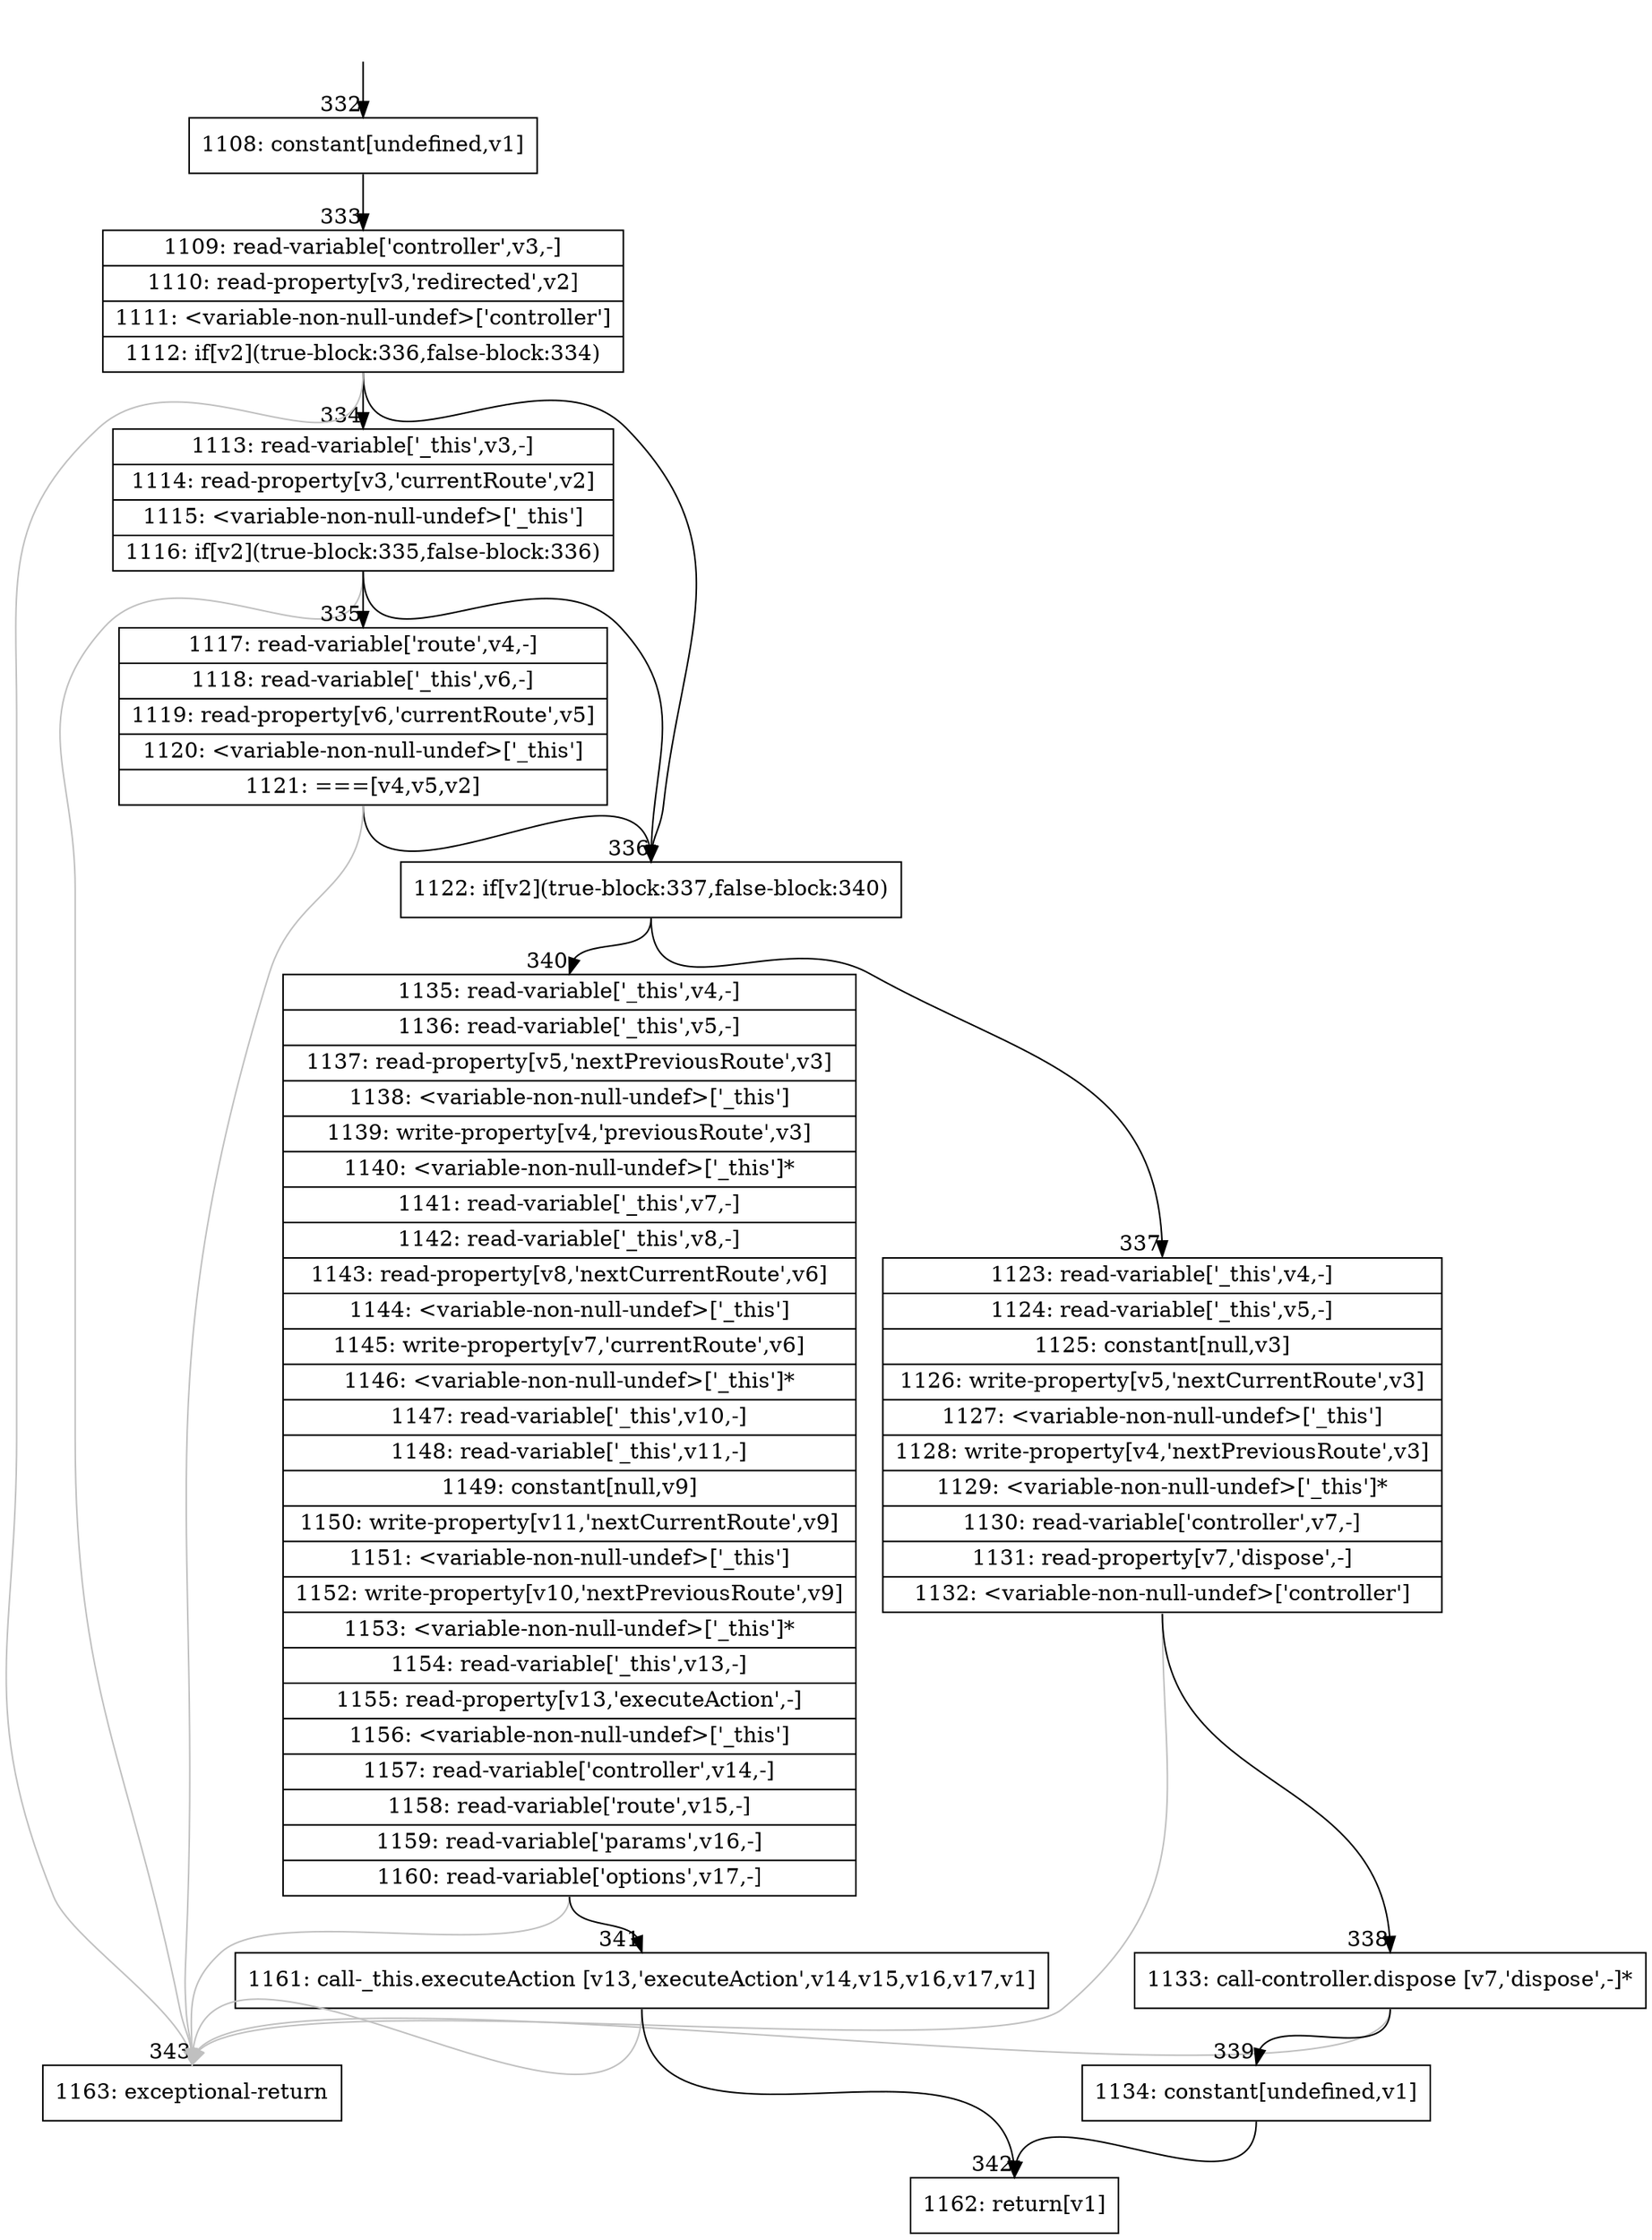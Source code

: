 digraph {
rankdir="TD"
BB_entry35[shape=none,label=""];
BB_entry35 -> BB332 [tailport=s, headport=n, headlabel="    332"]
BB332 [shape=record label="{1108: constant[undefined,v1]}" ] 
BB332 -> BB333 [tailport=s, headport=n, headlabel="      333"]
BB333 [shape=record label="{1109: read-variable['controller',v3,-]|1110: read-property[v3,'redirected',v2]|1111: \<variable-non-null-undef\>['controller']|1112: if[v2](true-block:336,false-block:334)}" ] 
BB333 -> BB336 [tailport=s, headport=n, headlabel="      336"]
BB333 -> BB334 [tailport=s, headport=n, headlabel="      334"]
BB333 -> BB343 [tailport=s, headport=n, color=gray, headlabel="      343"]
BB334 [shape=record label="{1113: read-variable['_this',v3,-]|1114: read-property[v3,'currentRoute',v2]|1115: \<variable-non-null-undef\>['_this']|1116: if[v2](true-block:335,false-block:336)}" ] 
BB334 -> BB336 [tailport=s, headport=n]
BB334 -> BB335 [tailport=s, headport=n, headlabel="      335"]
BB334 -> BB343 [tailport=s, headport=n, color=gray]
BB335 [shape=record label="{1117: read-variable['route',v4,-]|1118: read-variable['_this',v6,-]|1119: read-property[v6,'currentRoute',v5]|1120: \<variable-non-null-undef\>['_this']|1121: ===[v4,v5,v2]}" ] 
BB335 -> BB336 [tailport=s, headport=n]
BB335 -> BB343 [tailport=s, headport=n, color=gray]
BB336 [shape=record label="{1122: if[v2](true-block:337,false-block:340)}" ] 
BB336 -> BB337 [tailport=s, headport=n, headlabel="      337"]
BB336 -> BB340 [tailport=s, headport=n, headlabel="      340"]
BB337 [shape=record label="{1123: read-variable['_this',v4,-]|1124: read-variable['_this',v5,-]|1125: constant[null,v3]|1126: write-property[v5,'nextCurrentRoute',v3]|1127: \<variable-non-null-undef\>['_this']|1128: write-property[v4,'nextPreviousRoute',v3]|1129: \<variable-non-null-undef\>['_this']*|1130: read-variable['controller',v7,-]|1131: read-property[v7,'dispose',-]|1132: \<variable-non-null-undef\>['controller']}" ] 
BB337 -> BB338 [tailport=s, headport=n, headlabel="      338"]
BB337 -> BB343 [tailport=s, headport=n, color=gray]
BB338 [shape=record label="{1133: call-controller.dispose [v7,'dispose',-]*}" ] 
BB338 -> BB339 [tailport=s, headport=n, headlabel="      339"]
BB338 -> BB343 [tailport=s, headport=n, color=gray]
BB339 [shape=record label="{1134: constant[undefined,v1]}" ] 
BB339 -> BB342 [tailport=s, headport=n, headlabel="      342"]
BB340 [shape=record label="{1135: read-variable['_this',v4,-]|1136: read-variable['_this',v5,-]|1137: read-property[v5,'nextPreviousRoute',v3]|1138: \<variable-non-null-undef\>['_this']|1139: write-property[v4,'previousRoute',v3]|1140: \<variable-non-null-undef\>['_this']*|1141: read-variable['_this',v7,-]|1142: read-variable['_this',v8,-]|1143: read-property[v8,'nextCurrentRoute',v6]|1144: \<variable-non-null-undef\>['_this']|1145: write-property[v7,'currentRoute',v6]|1146: \<variable-non-null-undef\>['_this']*|1147: read-variable['_this',v10,-]|1148: read-variable['_this',v11,-]|1149: constant[null,v9]|1150: write-property[v11,'nextCurrentRoute',v9]|1151: \<variable-non-null-undef\>['_this']|1152: write-property[v10,'nextPreviousRoute',v9]|1153: \<variable-non-null-undef\>['_this']*|1154: read-variable['_this',v13,-]|1155: read-property[v13,'executeAction',-]|1156: \<variable-non-null-undef\>['_this']|1157: read-variable['controller',v14,-]|1158: read-variable['route',v15,-]|1159: read-variable['params',v16,-]|1160: read-variable['options',v17,-]}" ] 
BB340 -> BB341 [tailport=s, headport=n, headlabel="      341"]
BB340 -> BB343 [tailport=s, headport=n, color=gray]
BB341 [shape=record label="{1161: call-_this.executeAction [v13,'executeAction',v14,v15,v16,v17,v1]}" ] 
BB341 -> BB342 [tailport=s, headport=n]
BB341 -> BB343 [tailport=s, headport=n, color=gray]
BB342 [shape=record label="{1162: return[v1]}" ] 
BB343 [shape=record label="{1163: exceptional-return}" ] 
//#$~ 365
}
